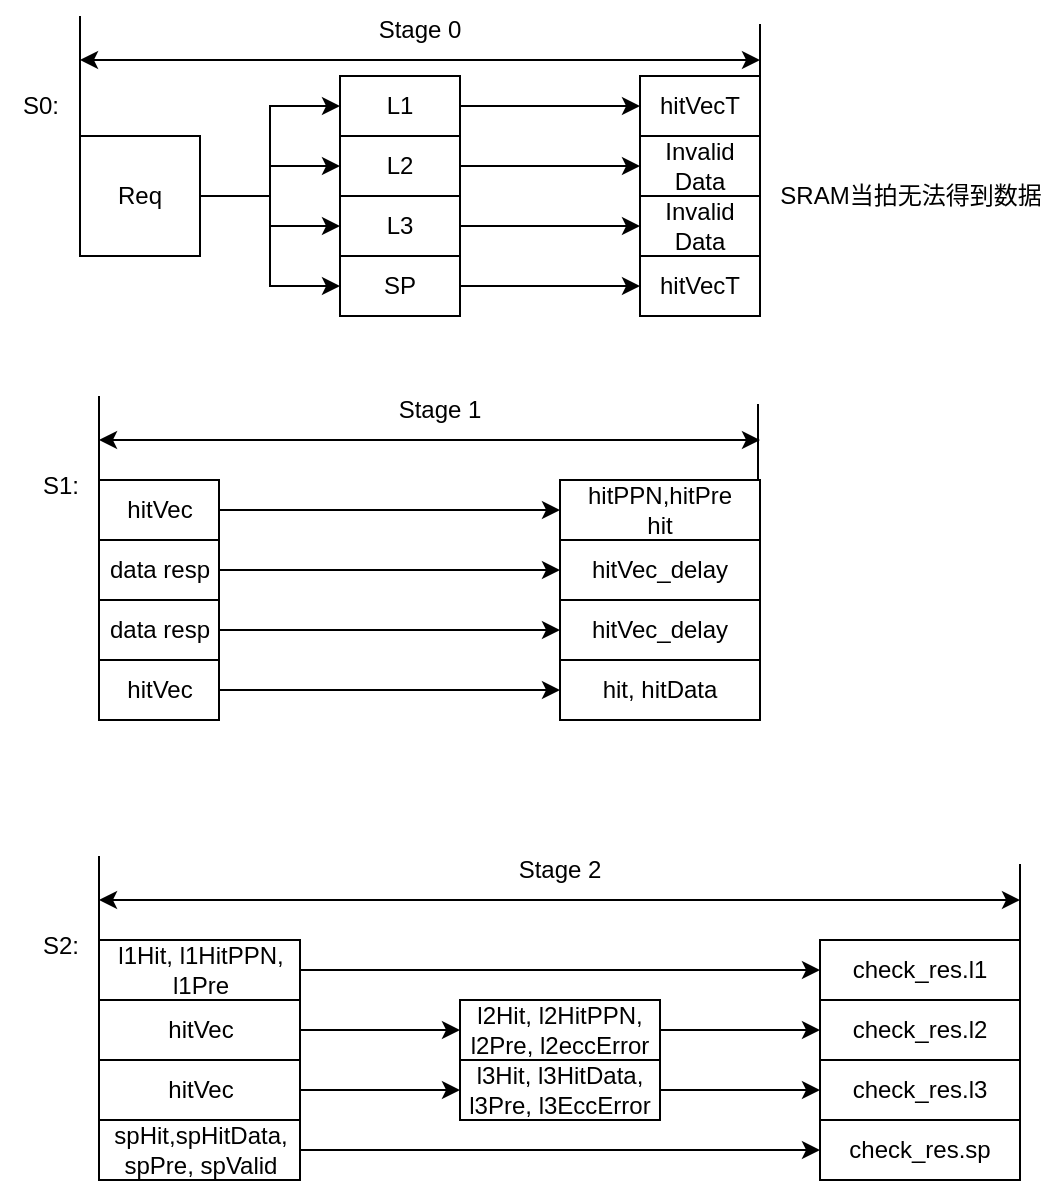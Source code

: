 <mxfile version="24.0.4" type="github">
  <diagram name="第 1 页" id="2D09tRjOOLw1QeDDmu1q">
    <mxGraphModel dx="791" dy="1106" grid="1" gridSize="10" guides="1" tooltips="1" connect="1" arrows="1" fold="1" page="1" pageScale="1" pageWidth="1600" pageHeight="900" math="0" shadow="0">
      <root>
        <mxCell id="0" />
        <mxCell id="1" parent="0" />
        <mxCell id="KDayziZo-Zm0KuNPOGni-1" value="S0:" style="text;html=1;align=center;verticalAlign=middle;resizable=0;points=[];autosize=1;strokeColor=none;fillColor=none;" parent="1" vertex="1">
          <mxGeometry x="30" y="128" width="40" height="30" as="geometry" />
        </mxCell>
        <mxCell id="KDayziZo-Zm0KuNPOGni-2" value="" style="endArrow=none;html=1;rounded=0;" parent="1" edge="1">
          <mxGeometry width="50" height="50" relative="1" as="geometry">
            <mxPoint x="70" y="180" as="sourcePoint" />
            <mxPoint x="70" y="98" as="targetPoint" />
          </mxGeometry>
        </mxCell>
        <mxCell id="KDayziZo-Zm0KuNPOGni-11" style="edgeStyle=orthogonalEdgeStyle;rounded=0;orthogonalLoop=1;jettySize=auto;html=1;exitX=1;exitY=0.5;exitDx=0;exitDy=0;entryX=0;entryY=0.5;entryDx=0;entryDy=0;" parent="1" source="KDayziZo-Zm0KuNPOGni-3" target="KDayziZo-Zm0KuNPOGni-5" edge="1">
          <mxGeometry relative="1" as="geometry">
            <mxPoint x="160" y="140" as="targetPoint" />
          </mxGeometry>
        </mxCell>
        <mxCell id="KDayziZo-Zm0KuNPOGni-12" style="edgeStyle=orthogonalEdgeStyle;rounded=0;orthogonalLoop=1;jettySize=auto;html=1;exitX=1;exitY=0.5;exitDx=0;exitDy=0;entryX=0;entryY=0.5;entryDx=0;entryDy=0;" parent="1" source="KDayziZo-Zm0KuNPOGni-3" target="KDayziZo-Zm0KuNPOGni-6" edge="1">
          <mxGeometry relative="1" as="geometry" />
        </mxCell>
        <mxCell id="KDayziZo-Zm0KuNPOGni-13" style="edgeStyle=orthogonalEdgeStyle;rounded=0;orthogonalLoop=1;jettySize=auto;html=1;exitX=1;exitY=0.5;exitDx=0;exitDy=0;entryX=0;entryY=0.5;entryDx=0;entryDy=0;" parent="1" source="KDayziZo-Zm0KuNPOGni-3" target="KDayziZo-Zm0KuNPOGni-7" edge="1">
          <mxGeometry relative="1" as="geometry" />
        </mxCell>
        <mxCell id="KDayziZo-Zm0KuNPOGni-14" style="edgeStyle=orthogonalEdgeStyle;rounded=0;orthogonalLoop=1;jettySize=auto;html=1;exitX=1;exitY=0.5;exitDx=0;exitDy=0;" parent="1" source="KDayziZo-Zm0KuNPOGni-3" target="KDayziZo-Zm0KuNPOGni-8" edge="1">
          <mxGeometry relative="1" as="geometry" />
        </mxCell>
        <mxCell id="KDayziZo-Zm0KuNPOGni-3" value="Req" style="rounded=0;whiteSpace=wrap;html=1;" parent="1" vertex="1">
          <mxGeometry x="70" y="158" width="60" height="60" as="geometry" />
        </mxCell>
        <mxCell id="KDayziZo-Zm0KuNPOGni-20" style="edgeStyle=orthogonalEdgeStyle;rounded=0;orthogonalLoop=1;jettySize=auto;html=1;exitX=1;exitY=0.5;exitDx=0;exitDy=0;" parent="1" source="KDayziZo-Zm0KuNPOGni-5" target="KDayziZo-Zm0KuNPOGni-15" edge="1">
          <mxGeometry relative="1" as="geometry" />
        </mxCell>
        <mxCell id="KDayziZo-Zm0KuNPOGni-5" value="&lt;div&gt;L1&lt;br&gt;&lt;/div&gt;" style="rounded=0;whiteSpace=wrap;html=1;" parent="1" vertex="1">
          <mxGeometry x="200" y="128" width="60" height="30" as="geometry" />
        </mxCell>
        <mxCell id="KDayziZo-Zm0KuNPOGni-21" style="edgeStyle=orthogonalEdgeStyle;rounded=0;orthogonalLoop=1;jettySize=auto;html=1;exitX=1;exitY=0.5;exitDx=0;exitDy=0;entryX=0;entryY=0.5;entryDx=0;entryDy=0;" parent="1" source="KDayziZo-Zm0KuNPOGni-6" target="KDayziZo-Zm0KuNPOGni-16" edge="1">
          <mxGeometry relative="1" as="geometry" />
        </mxCell>
        <mxCell id="KDayziZo-Zm0KuNPOGni-6" value="&lt;div&gt;L2&lt;/div&gt;" style="rounded=0;whiteSpace=wrap;html=1;" parent="1" vertex="1">
          <mxGeometry x="200" y="158" width="60" height="30" as="geometry" />
        </mxCell>
        <mxCell id="KDayziZo-Zm0KuNPOGni-22" style="edgeStyle=orthogonalEdgeStyle;rounded=0;orthogonalLoop=1;jettySize=auto;html=1;exitX=1;exitY=0.5;exitDx=0;exitDy=0;entryX=0;entryY=0.5;entryDx=0;entryDy=0;" parent="1" source="KDayziZo-Zm0KuNPOGni-7" target="KDayziZo-Zm0KuNPOGni-17" edge="1">
          <mxGeometry relative="1" as="geometry" />
        </mxCell>
        <mxCell id="KDayziZo-Zm0KuNPOGni-7" value="&lt;div&gt;L3&lt;/div&gt;" style="rounded=0;whiteSpace=wrap;html=1;" parent="1" vertex="1">
          <mxGeometry x="200" y="188" width="60" height="30" as="geometry" />
        </mxCell>
        <mxCell id="KDayziZo-Zm0KuNPOGni-23" style="edgeStyle=orthogonalEdgeStyle;rounded=0;orthogonalLoop=1;jettySize=auto;html=1;exitX=1;exitY=0.5;exitDx=0;exitDy=0;entryX=0;entryY=0.5;entryDx=0;entryDy=0;" parent="1" source="KDayziZo-Zm0KuNPOGni-8" target="KDayziZo-Zm0KuNPOGni-18" edge="1">
          <mxGeometry relative="1" as="geometry" />
        </mxCell>
        <mxCell id="KDayziZo-Zm0KuNPOGni-8" value="SP" style="rounded=0;whiteSpace=wrap;html=1;" parent="1" vertex="1">
          <mxGeometry x="200" y="218" width="60" height="30" as="geometry" />
        </mxCell>
        <mxCell id="KDayziZo-Zm0KuNPOGni-15" value="hitVecT" style="rounded=0;whiteSpace=wrap;html=1;" parent="1" vertex="1">
          <mxGeometry x="350" y="128" width="60" height="30" as="geometry" />
        </mxCell>
        <mxCell id="KDayziZo-Zm0KuNPOGni-16" value="Invalid Data" style="rounded=0;whiteSpace=wrap;html=1;" parent="1" vertex="1">
          <mxGeometry x="350" y="158" width="60" height="30" as="geometry" />
        </mxCell>
        <mxCell id="KDayziZo-Zm0KuNPOGni-17" value="Invalid Data" style="rounded=0;whiteSpace=wrap;html=1;" parent="1" vertex="1">
          <mxGeometry x="350" y="188" width="60" height="30" as="geometry" />
        </mxCell>
        <mxCell id="KDayziZo-Zm0KuNPOGni-18" value="hitVecT" style="rounded=0;whiteSpace=wrap;html=1;" parent="1" vertex="1">
          <mxGeometry x="350" y="218" width="60" height="30" as="geometry" />
        </mxCell>
        <mxCell id="KDayziZo-Zm0KuNPOGni-24" value="" style="endArrow=none;html=1;rounded=0;" parent="1" edge="1">
          <mxGeometry width="50" height="50" relative="1" as="geometry">
            <mxPoint x="410" y="184" as="sourcePoint" />
            <mxPoint x="410" y="102" as="targetPoint" />
          </mxGeometry>
        </mxCell>
        <mxCell id="KDayziZo-Zm0KuNPOGni-26" value="" style="endArrow=classic;startArrow=classic;html=1;rounded=0;" parent="1" edge="1">
          <mxGeometry width="50" height="50" relative="1" as="geometry">
            <mxPoint x="70" y="120" as="sourcePoint" />
            <mxPoint x="410" y="120" as="targetPoint" />
          </mxGeometry>
        </mxCell>
        <mxCell id="KDayziZo-Zm0KuNPOGni-27" value="Stage 0" style="text;html=1;align=center;verticalAlign=middle;whiteSpace=wrap;rounded=0;" parent="1" vertex="1">
          <mxGeometry x="210" y="90" width="60" height="30" as="geometry" />
        </mxCell>
        <mxCell id="KDayziZo-Zm0KuNPOGni-29" value="&lt;div&gt;SRAM当拍无法得到数据&lt;/div&gt;" style="text;html=1;align=center;verticalAlign=middle;resizable=0;points=[];autosize=1;strokeColor=none;fillColor=none;" parent="1" vertex="1">
          <mxGeometry x="410" y="173" width="150" height="30" as="geometry" />
        </mxCell>
        <mxCell id="KDayziZo-Zm0KuNPOGni-30" value="S1:" style="text;html=1;align=center;verticalAlign=middle;resizable=0;points=[];autosize=1;strokeColor=none;fillColor=none;" parent="1" vertex="1">
          <mxGeometry x="39.5" y="318" width="40" height="30" as="geometry" />
        </mxCell>
        <mxCell id="KDayziZo-Zm0KuNPOGni-31" value="" style="endArrow=none;html=1;rounded=0;" parent="1" edge="1">
          <mxGeometry width="50" height="50" relative="1" as="geometry">
            <mxPoint x="79.5" y="370" as="sourcePoint" />
            <mxPoint x="79.5" y="288" as="targetPoint" />
          </mxGeometry>
        </mxCell>
        <mxCell id="QyjKprxtbFDP2P_U_kmZ-10" style="edgeStyle=orthogonalEdgeStyle;rounded=0;orthogonalLoop=1;jettySize=auto;html=1;exitX=1;exitY=0.5;exitDx=0;exitDy=0;entryX=0;entryY=0.5;entryDx=0;entryDy=0;" edge="1" parent="1" source="KDayziZo-Zm0KuNPOGni-45" target="QyjKprxtbFDP2P_U_kmZ-6">
          <mxGeometry relative="1" as="geometry" />
        </mxCell>
        <mxCell id="KDayziZo-Zm0KuNPOGni-45" value="hitVec" style="rounded=0;whiteSpace=wrap;html=1;" parent="1" vertex="1">
          <mxGeometry x="79.5" y="330" width="60" height="30" as="geometry" />
        </mxCell>
        <mxCell id="QyjKprxtbFDP2P_U_kmZ-11" style="edgeStyle=orthogonalEdgeStyle;rounded=0;orthogonalLoop=1;jettySize=auto;html=1;exitX=1;exitY=0.5;exitDx=0;exitDy=0;entryX=0;entryY=0.5;entryDx=0;entryDy=0;" edge="1" parent="1" source="KDayziZo-Zm0KuNPOGni-46" target="QyjKprxtbFDP2P_U_kmZ-7">
          <mxGeometry relative="1" as="geometry" />
        </mxCell>
        <mxCell id="KDayziZo-Zm0KuNPOGni-46" value="data resp" style="rounded=0;whiteSpace=wrap;html=1;" parent="1" vertex="1">
          <mxGeometry x="79.5" y="360" width="60" height="30" as="geometry" />
        </mxCell>
        <mxCell id="QyjKprxtbFDP2P_U_kmZ-12" style="edgeStyle=orthogonalEdgeStyle;rounded=0;orthogonalLoop=1;jettySize=auto;html=1;exitX=1;exitY=0.5;exitDx=0;exitDy=0;entryX=0;entryY=0.5;entryDx=0;entryDy=0;" edge="1" parent="1" source="KDayziZo-Zm0KuNPOGni-47" target="QyjKprxtbFDP2P_U_kmZ-8">
          <mxGeometry relative="1" as="geometry" />
        </mxCell>
        <mxCell id="KDayziZo-Zm0KuNPOGni-47" value="data resp" style="rounded=0;whiteSpace=wrap;html=1;" parent="1" vertex="1">
          <mxGeometry x="79.5" y="390" width="60" height="30" as="geometry" />
        </mxCell>
        <mxCell id="QyjKprxtbFDP2P_U_kmZ-13" style="edgeStyle=orthogonalEdgeStyle;rounded=0;orthogonalLoop=1;jettySize=auto;html=1;exitX=1;exitY=0.5;exitDx=0;exitDy=0;entryX=0;entryY=0.5;entryDx=0;entryDy=0;" edge="1" parent="1" source="KDayziZo-Zm0KuNPOGni-48" target="QyjKprxtbFDP2P_U_kmZ-9">
          <mxGeometry relative="1" as="geometry" />
        </mxCell>
        <mxCell id="KDayziZo-Zm0KuNPOGni-48" value="hitVec" style="rounded=0;whiteSpace=wrap;html=1;" parent="1" vertex="1">
          <mxGeometry x="79.5" y="420" width="60" height="30" as="geometry" />
        </mxCell>
        <mxCell id="KDayziZo-Zm0KuNPOGni-49" value="" style="endArrow=none;html=1;rounded=0;" parent="1" edge="1">
          <mxGeometry width="50" height="50" relative="1" as="geometry">
            <mxPoint x="409" y="374" as="sourcePoint" />
            <mxPoint x="409" y="292" as="targetPoint" />
          </mxGeometry>
        </mxCell>
        <mxCell id="KDayziZo-Zm0KuNPOGni-50" value="" style="endArrow=classic;startArrow=classic;html=1;rounded=0;" parent="1" edge="1">
          <mxGeometry width="50" height="50" relative="1" as="geometry">
            <mxPoint x="79.5" y="310" as="sourcePoint" />
            <mxPoint x="410" y="310" as="targetPoint" />
          </mxGeometry>
        </mxCell>
        <mxCell id="KDayziZo-Zm0KuNPOGni-51" value="Stage 1" style="text;html=1;align=center;verticalAlign=middle;whiteSpace=wrap;rounded=0;" parent="1" vertex="1">
          <mxGeometry x="219.5" y="280" width="60" height="30" as="geometry" />
        </mxCell>
        <mxCell id="QyjKprxtbFDP2P_U_kmZ-1" value="&lt;div&gt;hitPPN,hitPre&lt;/div&gt;&lt;div&gt;hit&lt;br&gt;&lt;/div&gt;" style="rounded=0;whiteSpace=wrap;html=1;" vertex="1" parent="1">
          <mxGeometry x="310" y="330" width="100" height="30" as="geometry" />
        </mxCell>
        <mxCell id="QyjKprxtbFDP2P_U_kmZ-2" value="No Data" style="rounded=0;whiteSpace=wrap;html=1;" vertex="1" parent="1">
          <mxGeometry x="310" y="360" width="100" height="30" as="geometry" />
        </mxCell>
        <mxCell id="QyjKprxtbFDP2P_U_kmZ-3" value="No Data" style="rounded=0;whiteSpace=wrap;html=1;" vertex="1" parent="1">
          <mxGeometry x="310" y="390" width="100" height="30" as="geometry" />
        </mxCell>
        <mxCell id="QyjKprxtbFDP2P_U_kmZ-5" value="&lt;div&gt;hitPPN,hitPre&lt;/div&gt;&lt;div&gt;hit&lt;br&gt;&lt;/div&gt;" style="rounded=0;whiteSpace=wrap;html=1;" vertex="1" parent="1">
          <mxGeometry x="310" y="420" width="100" height="30" as="geometry" />
        </mxCell>
        <mxCell id="QyjKprxtbFDP2P_U_kmZ-6" value="&lt;div&gt;hitPPN,hitPre&lt;/div&gt;&lt;div&gt;hit&lt;br&gt;&lt;/div&gt;" style="rounded=0;whiteSpace=wrap;html=1;" vertex="1" parent="1">
          <mxGeometry x="310" y="330" width="100" height="30" as="geometry" />
        </mxCell>
        <mxCell id="QyjKprxtbFDP2P_U_kmZ-7" value="hitVec_delay" style="rounded=0;whiteSpace=wrap;html=1;" vertex="1" parent="1">
          <mxGeometry x="310" y="360" width="100" height="30" as="geometry" />
        </mxCell>
        <mxCell id="QyjKprxtbFDP2P_U_kmZ-8" value="hitVec_delay" style="rounded=0;whiteSpace=wrap;html=1;" vertex="1" parent="1">
          <mxGeometry x="310" y="390" width="100" height="30" as="geometry" />
        </mxCell>
        <mxCell id="QyjKprxtbFDP2P_U_kmZ-9" value="&lt;div&gt;hit, hitData&lt;br&gt;&lt;/div&gt;" style="rounded=0;whiteSpace=wrap;html=1;" vertex="1" parent="1">
          <mxGeometry x="310" y="420" width="100" height="30" as="geometry" />
        </mxCell>
        <mxCell id="QyjKprxtbFDP2P_U_kmZ-14" value="S2:" style="text;html=1;align=center;verticalAlign=middle;resizable=0;points=[];autosize=1;strokeColor=none;fillColor=none;" vertex="1" parent="1">
          <mxGeometry x="39.5" y="548" width="40" height="30" as="geometry" />
        </mxCell>
        <mxCell id="QyjKprxtbFDP2P_U_kmZ-15" value="" style="endArrow=none;html=1;rounded=0;" edge="1" parent="1">
          <mxGeometry width="50" height="50" relative="1" as="geometry">
            <mxPoint x="79.5" y="600" as="sourcePoint" />
            <mxPoint x="79.5" y="518" as="targetPoint" />
          </mxGeometry>
        </mxCell>
        <mxCell id="QyjKprxtbFDP2P_U_kmZ-46" style="edgeStyle=orthogonalEdgeStyle;rounded=0;orthogonalLoop=1;jettySize=auto;html=1;exitX=1;exitY=0.5;exitDx=0;exitDy=0;entryX=0;entryY=0.5;entryDx=0;entryDy=0;" edge="1" parent="1" source="QyjKprxtbFDP2P_U_kmZ-17" target="QyjKprxtbFDP2P_U_kmZ-36">
          <mxGeometry relative="1" as="geometry" />
        </mxCell>
        <mxCell id="QyjKprxtbFDP2P_U_kmZ-17" value="l1Hit, l1HitPPN, l1Pre" style="rounded=0;whiteSpace=wrap;html=1;" vertex="1" parent="1">
          <mxGeometry x="79.5" y="560" width="100.5" height="30" as="geometry" />
        </mxCell>
        <mxCell id="QyjKprxtbFDP2P_U_kmZ-18" style="edgeStyle=orthogonalEdgeStyle;rounded=0;orthogonalLoop=1;jettySize=auto;html=1;exitX=1;exitY=0.5;exitDx=0;exitDy=0;entryX=0;entryY=0.5;entryDx=0;entryDy=0;" edge="1" source="QyjKprxtbFDP2P_U_kmZ-19" target="QyjKprxtbFDP2P_U_kmZ-32" parent="1">
          <mxGeometry relative="1" as="geometry" />
        </mxCell>
        <mxCell id="QyjKprxtbFDP2P_U_kmZ-19" value="hitVec" style="rounded=0;whiteSpace=wrap;html=1;" vertex="1" parent="1">
          <mxGeometry x="79.5" y="590" width="100.5" height="30" as="geometry" />
        </mxCell>
        <mxCell id="QyjKprxtbFDP2P_U_kmZ-20" style="edgeStyle=orthogonalEdgeStyle;rounded=0;orthogonalLoop=1;jettySize=auto;html=1;exitX=1;exitY=0.5;exitDx=0;exitDy=0;entryX=0;entryY=0.5;entryDx=0;entryDy=0;" edge="1" source="QyjKprxtbFDP2P_U_kmZ-21" target="QyjKprxtbFDP2P_U_kmZ-33" parent="1">
          <mxGeometry relative="1" as="geometry" />
        </mxCell>
        <mxCell id="QyjKprxtbFDP2P_U_kmZ-21" value="hitVec" style="rounded=0;whiteSpace=wrap;html=1;" vertex="1" parent="1">
          <mxGeometry x="79.5" y="620" width="100.5" height="30" as="geometry" />
        </mxCell>
        <mxCell id="QyjKprxtbFDP2P_U_kmZ-47" style="edgeStyle=orthogonalEdgeStyle;rounded=0;orthogonalLoop=1;jettySize=auto;html=1;exitX=1;exitY=0.5;exitDx=0;exitDy=0;entryX=0;entryY=0.5;entryDx=0;entryDy=0;" edge="1" parent="1" source="QyjKprxtbFDP2P_U_kmZ-23" target="QyjKprxtbFDP2P_U_kmZ-40">
          <mxGeometry relative="1" as="geometry" />
        </mxCell>
        <mxCell id="QyjKprxtbFDP2P_U_kmZ-23" value="&lt;div&gt;spHit,spHitData, &lt;br&gt;&lt;/div&gt;&lt;div&gt;spPre, spValid&lt;br&gt;&lt;/div&gt;" style="rounded=0;whiteSpace=wrap;html=1;" vertex="1" parent="1">
          <mxGeometry x="79.5" y="650" width="100.5" height="30" as="geometry" />
        </mxCell>
        <mxCell id="QyjKprxtbFDP2P_U_kmZ-24" value="" style="endArrow=none;html=1;rounded=0;" edge="1" parent="1">
          <mxGeometry width="50" height="50" relative="1" as="geometry">
            <mxPoint x="540" y="604" as="sourcePoint" />
            <mxPoint x="540" y="522" as="targetPoint" />
          </mxGeometry>
        </mxCell>
        <mxCell id="QyjKprxtbFDP2P_U_kmZ-25" value="" style="endArrow=classic;startArrow=classic;html=1;rounded=0;" edge="1" parent="1">
          <mxGeometry width="50" height="50" relative="1" as="geometry">
            <mxPoint x="79.5" y="540" as="sourcePoint" />
            <mxPoint x="540" y="540" as="targetPoint" />
          </mxGeometry>
        </mxCell>
        <mxCell id="QyjKprxtbFDP2P_U_kmZ-26" value="Stage 2" style="text;html=1;align=center;verticalAlign=middle;whiteSpace=wrap;rounded=0;" vertex="1" parent="1">
          <mxGeometry x="280" y="510" width="60" height="30" as="geometry" />
        </mxCell>
        <mxCell id="QyjKprxtbFDP2P_U_kmZ-28" value="No Data" style="rounded=0;whiteSpace=wrap;html=1;" vertex="1" parent="1">
          <mxGeometry x="260" y="590" width="100" height="30" as="geometry" />
        </mxCell>
        <mxCell id="QyjKprxtbFDP2P_U_kmZ-29" value="No Data" style="rounded=0;whiteSpace=wrap;html=1;" vertex="1" parent="1">
          <mxGeometry x="260" y="620" width="100" height="30" as="geometry" />
        </mxCell>
        <mxCell id="QyjKprxtbFDP2P_U_kmZ-43" style="edgeStyle=orthogonalEdgeStyle;rounded=0;orthogonalLoop=1;jettySize=auto;html=1;exitX=1;exitY=0.5;exitDx=0;exitDy=0;entryX=0;entryY=0.5;entryDx=0;entryDy=0;" edge="1" parent="1" source="QyjKprxtbFDP2P_U_kmZ-32" target="QyjKprxtbFDP2P_U_kmZ-38">
          <mxGeometry relative="1" as="geometry" />
        </mxCell>
        <mxCell id="QyjKprxtbFDP2P_U_kmZ-32" value="l2Hit, l2HitPPN, l2Pre, l2eccError" style="rounded=0;whiteSpace=wrap;html=1;" vertex="1" parent="1">
          <mxGeometry x="260" y="590" width="100" height="30" as="geometry" />
        </mxCell>
        <mxCell id="QyjKprxtbFDP2P_U_kmZ-44" style="edgeStyle=orthogonalEdgeStyle;rounded=0;orthogonalLoop=1;jettySize=auto;html=1;exitX=1;exitY=0.5;exitDx=0;exitDy=0;entryX=0;entryY=0.5;entryDx=0;entryDy=0;" edge="1" parent="1" source="QyjKprxtbFDP2P_U_kmZ-33" target="QyjKprxtbFDP2P_U_kmZ-39">
          <mxGeometry relative="1" as="geometry" />
        </mxCell>
        <mxCell id="QyjKprxtbFDP2P_U_kmZ-33" value="l3Hit, l3HitData, l3Pre, l3EccError" style="rounded=0;whiteSpace=wrap;html=1;" vertex="1" parent="1">
          <mxGeometry x="260" y="620" width="100" height="30" as="geometry" />
        </mxCell>
        <mxCell id="QyjKprxtbFDP2P_U_kmZ-36" value="check_res.l1" style="rounded=0;whiteSpace=wrap;html=1;" vertex="1" parent="1">
          <mxGeometry x="440" y="560" width="100" height="30" as="geometry" />
        </mxCell>
        <mxCell id="QyjKprxtbFDP2P_U_kmZ-38" value="check_res.l2" style="rounded=0;whiteSpace=wrap;html=1;" vertex="1" parent="1">
          <mxGeometry x="440" y="590" width="100" height="30" as="geometry" />
        </mxCell>
        <mxCell id="QyjKprxtbFDP2P_U_kmZ-39" value="check_res.l3" style="rounded=0;whiteSpace=wrap;html=1;" vertex="1" parent="1">
          <mxGeometry x="440" y="620" width="100" height="30" as="geometry" />
        </mxCell>
        <mxCell id="QyjKprxtbFDP2P_U_kmZ-40" value="check_res.sp" style="rounded=0;whiteSpace=wrap;html=1;" vertex="1" parent="1">
          <mxGeometry x="440" y="650" width="100" height="30" as="geometry" />
        </mxCell>
      </root>
    </mxGraphModel>
  </diagram>
</mxfile>
